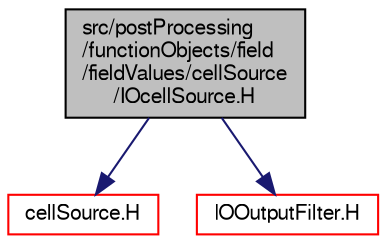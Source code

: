 digraph "src/postProcessing/functionObjects/field/fieldValues/cellSource/IOcellSource.H"
{
  bgcolor="transparent";
  edge [fontname="FreeSans",fontsize="10",labelfontname="FreeSans",labelfontsize="10"];
  node [fontname="FreeSans",fontsize="10",shape=record];
  Node0 [label="src/postProcessing\l/functionObjects/field\l/fieldValues/cellSource\l/IOcellSource.H",height=0.2,width=0.4,color="black", fillcolor="grey75", style="filled", fontcolor="black"];
  Node0 -> Node1 [color="midnightblue",fontsize="10",style="solid",fontname="FreeSans"];
  Node1 [label="cellSource.H",height=0.2,width=0.4,color="red",URL="$a13271.html"];
  Node0 -> Node277 [color="midnightblue",fontsize="10",style="solid",fontname="FreeSans"];
  Node277 [label="IOOutputFilter.H",height=0.2,width=0.4,color="red",URL="$a08969.html"];
}
